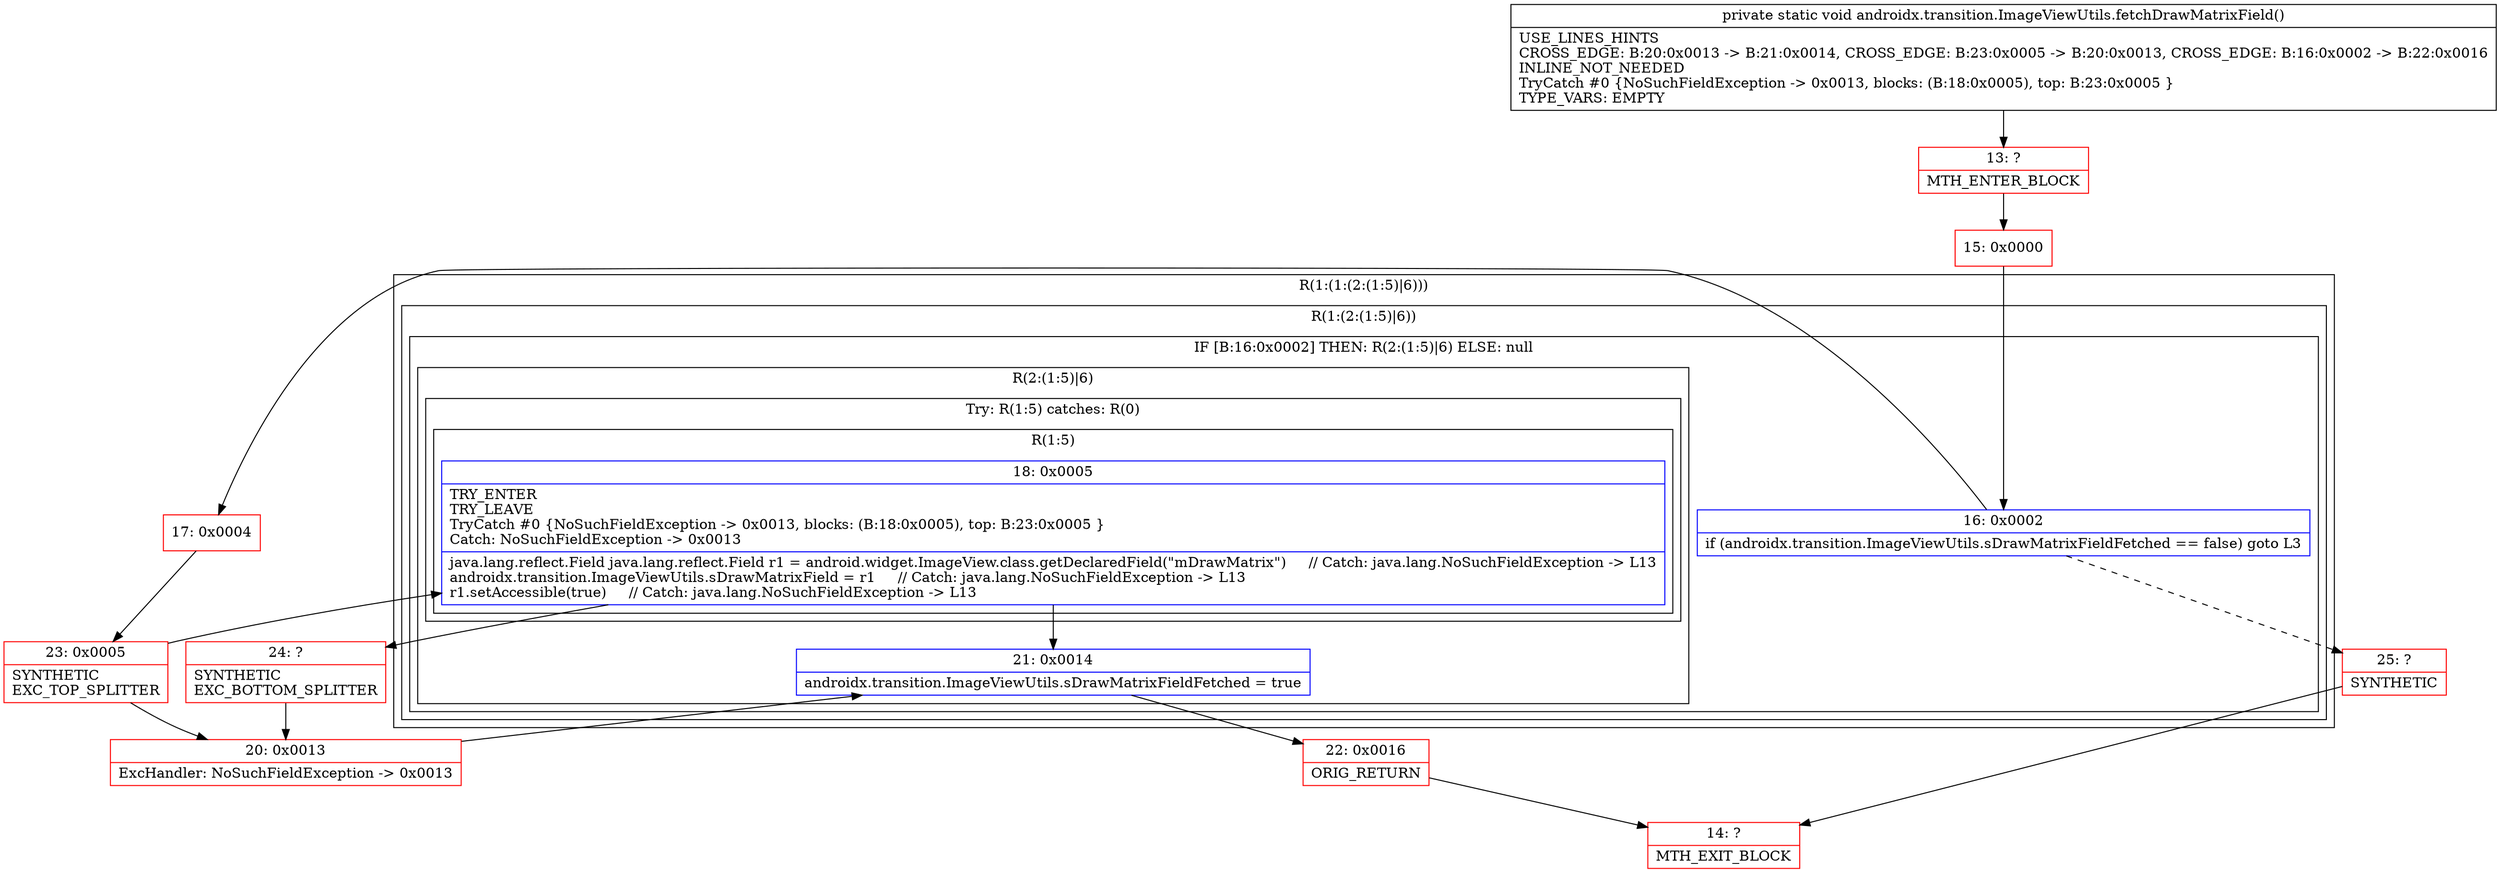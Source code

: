 digraph "CFG forandroidx.transition.ImageViewUtils.fetchDrawMatrixField()V" {
subgraph cluster_Region_1031489768 {
label = "R(1:(1:(2:(1:5)|6)))";
node [shape=record,color=blue];
subgraph cluster_Region_1793971524 {
label = "R(1:(2:(1:5)|6))";
node [shape=record,color=blue];
subgraph cluster_IfRegion_1302279508 {
label = "IF [B:16:0x0002] THEN: R(2:(1:5)|6) ELSE: null";
node [shape=record,color=blue];
Node_16 [shape=record,label="{16\:\ 0x0002|if (androidx.transition.ImageViewUtils.sDrawMatrixFieldFetched == false) goto L3\l}"];
subgraph cluster_Region_198642171 {
label = "R(2:(1:5)|6)";
node [shape=record,color=blue];
subgraph cluster_TryCatchRegion_1821125729 {
label = "Try: R(1:5) catches: R(0)";
node [shape=record,color=blue];
subgraph cluster_Region_293273822 {
label = "R(1:5)";
node [shape=record,color=blue];
Node_18 [shape=record,label="{18\:\ 0x0005|TRY_ENTER\lTRY_LEAVE\lTryCatch #0 \{NoSuchFieldException \-\> 0x0013, blocks: (B:18:0x0005), top: B:23:0x0005 \}\lCatch: NoSuchFieldException \-\> 0x0013\l|java.lang.reflect.Field java.lang.reflect.Field r1 = android.widget.ImageView.class.getDeclaredField(\"mDrawMatrix\")     \/\/ Catch: java.lang.NoSuchFieldException \-\> L13\landroidx.transition.ImageViewUtils.sDrawMatrixField = r1     \/\/ Catch: java.lang.NoSuchFieldException \-\> L13\lr1.setAccessible(true)     \/\/ Catch: java.lang.NoSuchFieldException \-\> L13\l}"];
}
subgraph cluster_Region_1750041409 {
label = "R(0) | ExcHandler: NoSuchFieldException \-\> 0x0013\l";
node [shape=record,color=blue];
}
}
Node_21 [shape=record,label="{21\:\ 0x0014|androidx.transition.ImageViewUtils.sDrawMatrixFieldFetched = true\l}"];
}
}
}
}
subgraph cluster_Region_1750041409 {
label = "R(0) | ExcHandler: NoSuchFieldException \-\> 0x0013\l";
node [shape=record,color=blue];
}
Node_13 [shape=record,color=red,label="{13\:\ ?|MTH_ENTER_BLOCK\l}"];
Node_15 [shape=record,color=red,label="{15\:\ 0x0000}"];
Node_17 [shape=record,color=red,label="{17\:\ 0x0004}"];
Node_23 [shape=record,color=red,label="{23\:\ 0x0005|SYNTHETIC\lEXC_TOP_SPLITTER\l}"];
Node_22 [shape=record,color=red,label="{22\:\ 0x0016|ORIG_RETURN\l}"];
Node_14 [shape=record,color=red,label="{14\:\ ?|MTH_EXIT_BLOCK\l}"];
Node_24 [shape=record,color=red,label="{24\:\ ?|SYNTHETIC\lEXC_BOTTOM_SPLITTER\l}"];
Node_20 [shape=record,color=red,label="{20\:\ 0x0013|ExcHandler: NoSuchFieldException \-\> 0x0013\l}"];
Node_25 [shape=record,color=red,label="{25\:\ ?|SYNTHETIC\l}"];
MethodNode[shape=record,label="{private static void androidx.transition.ImageViewUtils.fetchDrawMatrixField()  | USE_LINES_HINTS\lCROSS_EDGE: B:20:0x0013 \-\> B:21:0x0014, CROSS_EDGE: B:23:0x0005 \-\> B:20:0x0013, CROSS_EDGE: B:16:0x0002 \-\> B:22:0x0016\lINLINE_NOT_NEEDED\lTryCatch #0 \{NoSuchFieldException \-\> 0x0013, blocks: (B:18:0x0005), top: B:23:0x0005 \}\lTYPE_VARS: EMPTY\l}"];
MethodNode -> Node_13;Node_16 -> Node_17;
Node_16 -> Node_25[style=dashed];
Node_18 -> Node_21;
Node_18 -> Node_24;
Node_21 -> Node_22;
Node_13 -> Node_15;
Node_15 -> Node_16;
Node_17 -> Node_23;
Node_23 -> Node_18;
Node_23 -> Node_20;
Node_22 -> Node_14;
Node_24 -> Node_20;
Node_20 -> Node_21;
Node_25 -> Node_14;
}

